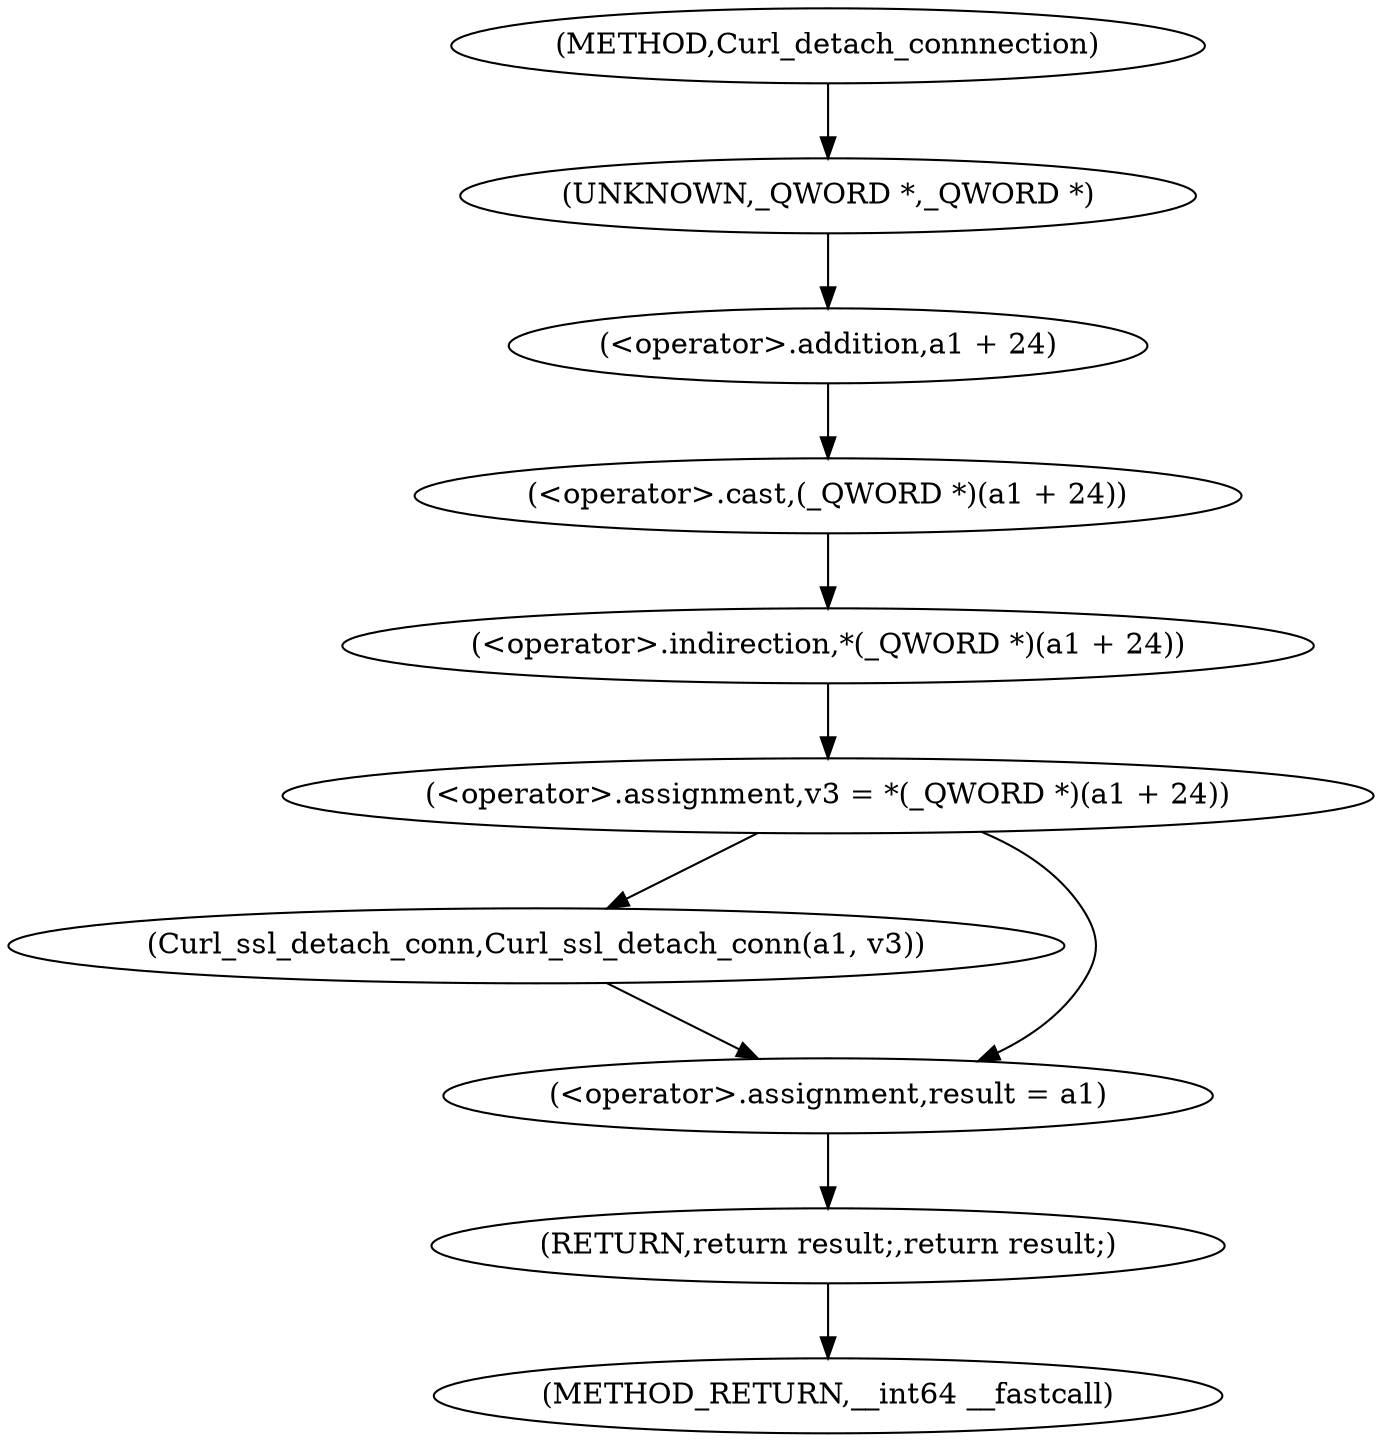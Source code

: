 digraph Curl_detach_connnection {  
"1000108" [label = "(<operator>.assignment,v3 = *(_QWORD *)(a1 + 24))" ]
"1000110" [label = "(<operator>.indirection,*(_QWORD *)(a1 + 24))" ]
"1000111" [label = "(<operator>.cast,(_QWORD *)(a1 + 24))" ]
"1000112" [label = "(UNKNOWN,_QWORD *,_QWORD *)" ]
"1000113" [label = "(<operator>.addition,a1 + 24)" ]
"1000119" [label = "(Curl_ssl_detach_conn,Curl_ssl_detach_conn(a1, v3))" ]
"1000122" [label = "(<operator>.assignment,result = a1)" ]
"1000126" [label = "(RETURN,return result;,return result;)" ]
"1000103" [label = "(METHOD,Curl_detach_connnection)" ]
"1000128" [label = "(METHOD_RETURN,__int64 __fastcall)" ]
  "1000108" -> "1000119" 
  "1000108" -> "1000122" 
  "1000110" -> "1000108" 
  "1000111" -> "1000110" 
  "1000112" -> "1000113" 
  "1000113" -> "1000111" 
  "1000119" -> "1000122" 
  "1000122" -> "1000126" 
  "1000126" -> "1000128" 
  "1000103" -> "1000112" 
}
